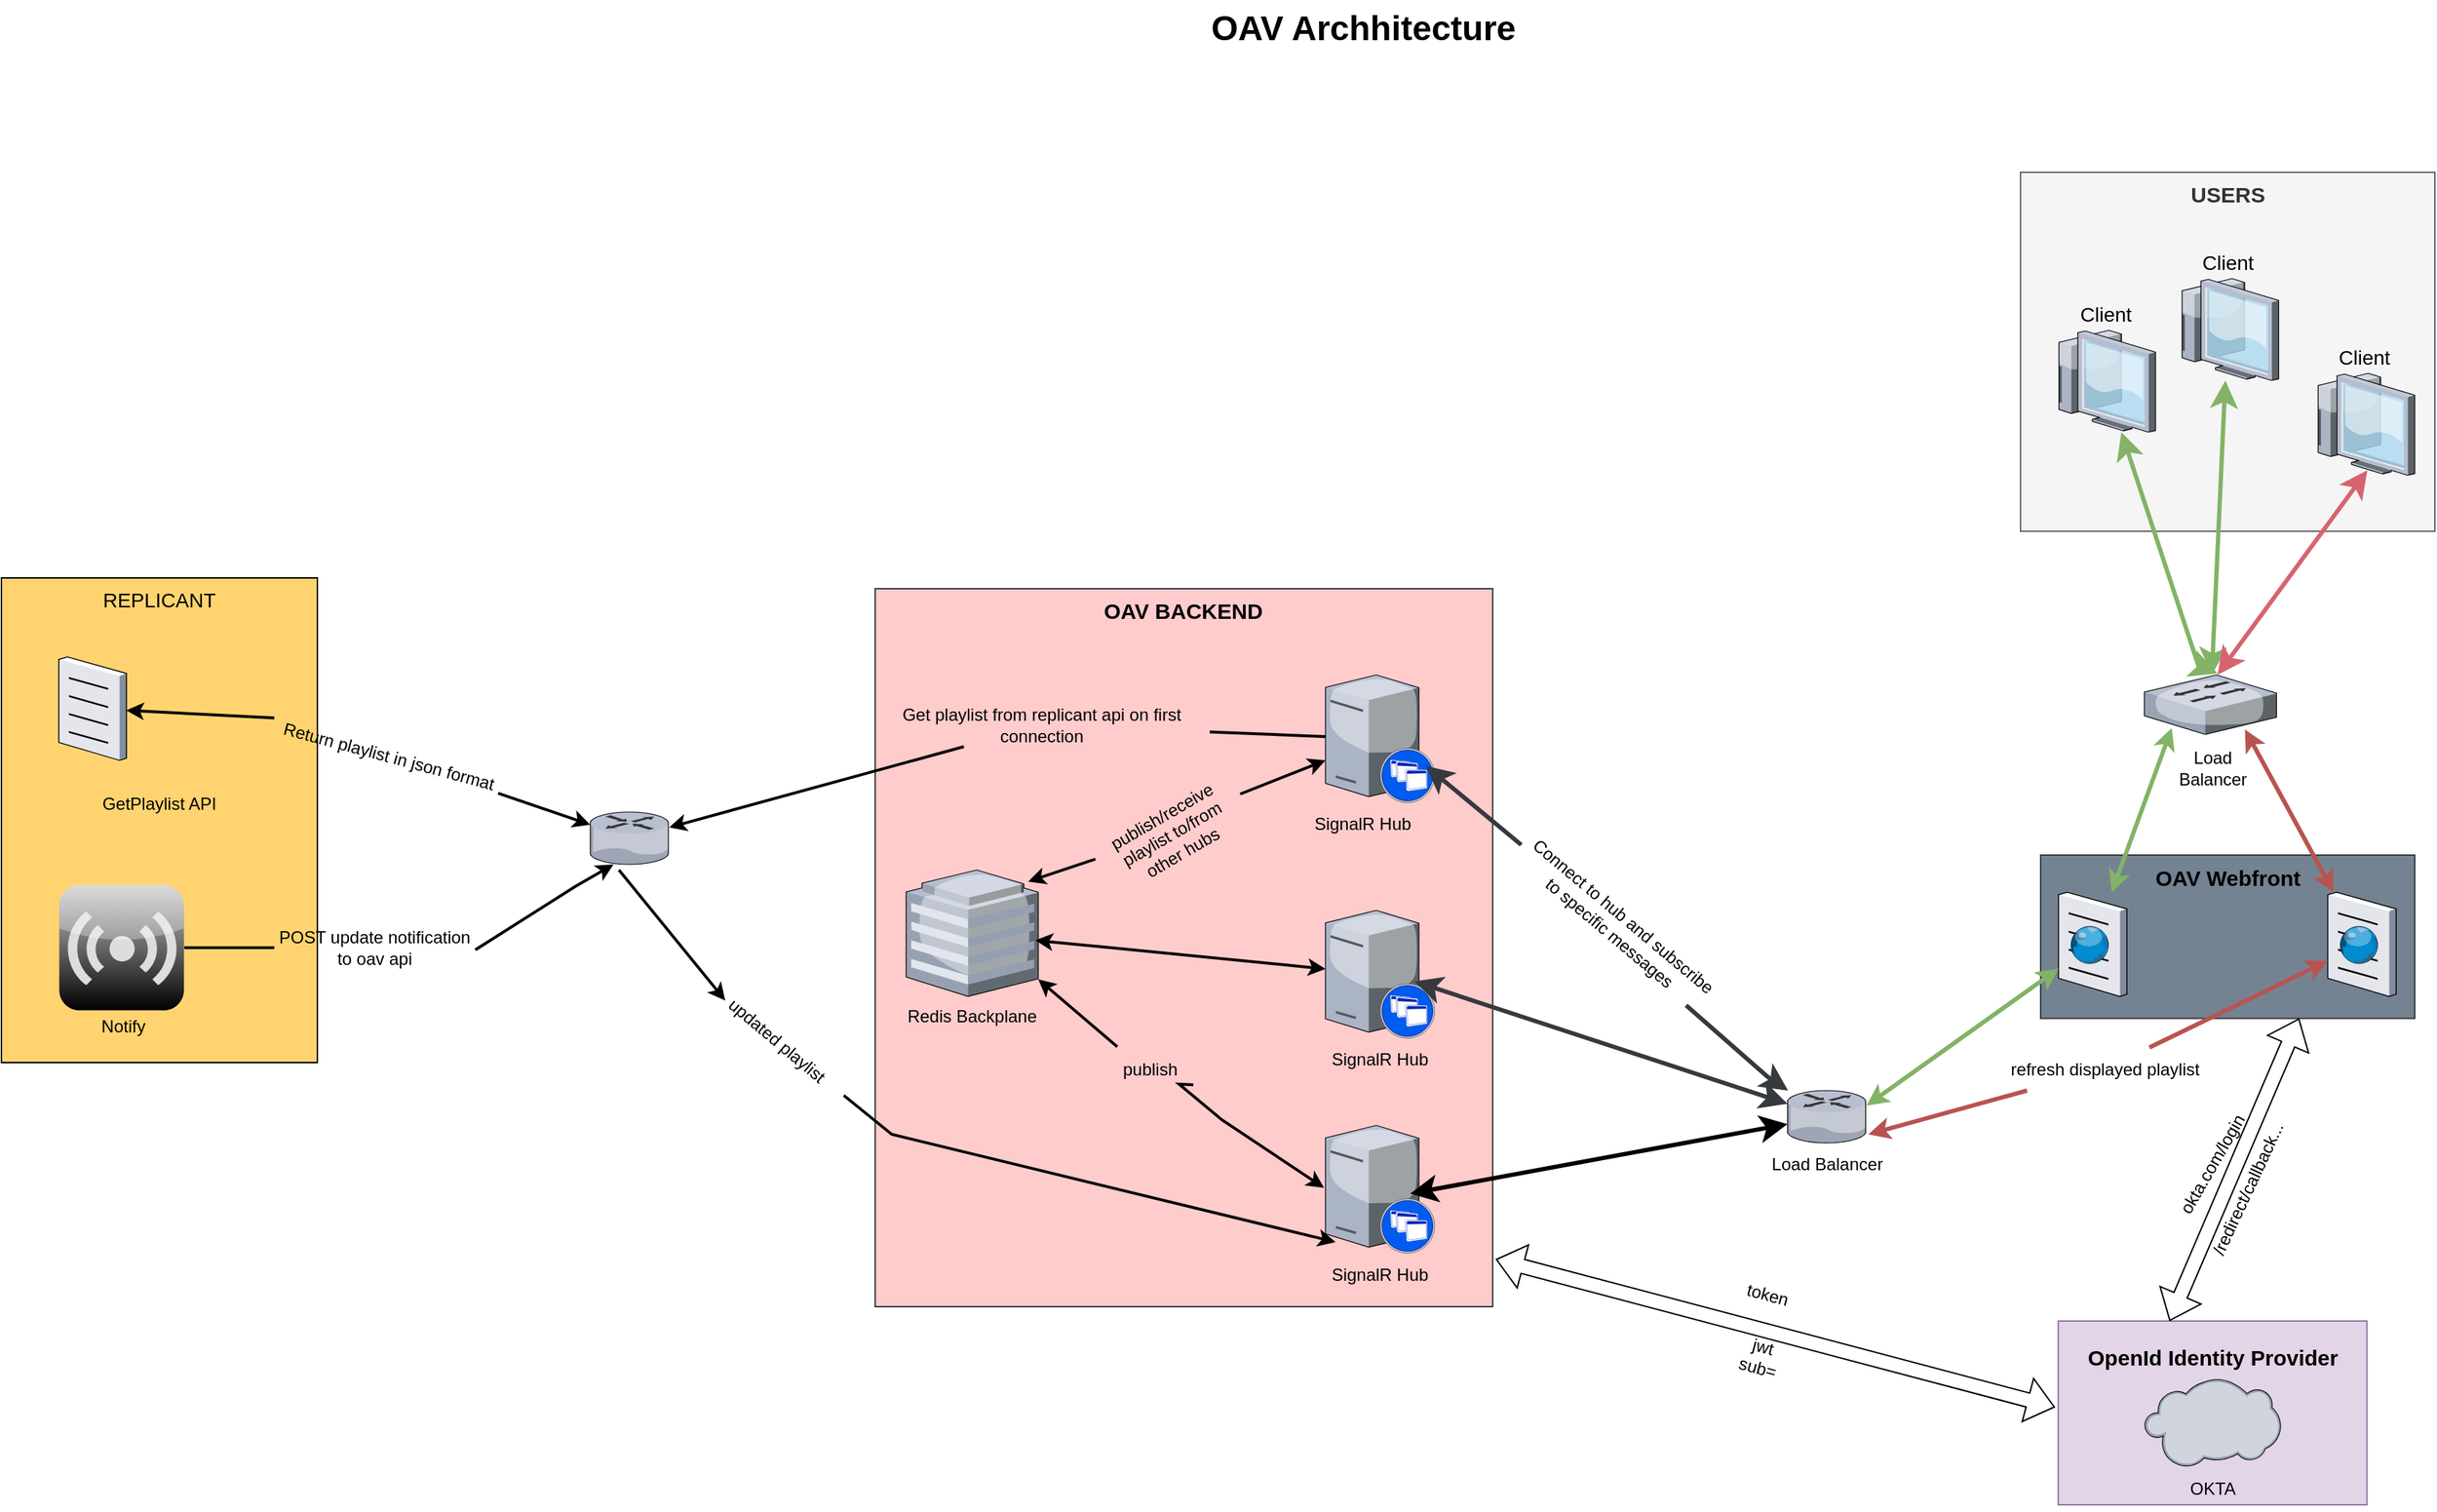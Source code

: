 <mxfile version="21.6.2" type="github">
  <diagram id="GdToFJS7DiwB8CieTuuj" name="Page-1">
    <mxGraphModel dx="2954" dy="1157" grid="1" gridSize="10" guides="1" tooltips="1" connect="1" arrows="1" fold="1" page="1" pageScale="1.5" pageWidth="1169" pageHeight="826" background="none" math="0" shadow="0">
      <root>
        <mxCell id="0" style=";html=1;" />
        <mxCell id="1" style=";html=1;" parent="0" />
        <mxCell id="6a7d8f32e03d9370-61" value="&lt;font size=&quot;1&quot;&gt;&lt;b&gt;&lt;font style=&quot;font-size: 15px;&quot;&gt;USERS&lt;/font&gt;&lt;/b&gt;&lt;/font&gt;" style="whiteSpace=wrap;html=1;fillColor=#f5f5f5;fontSize=14;strokeColor=#666666;verticalAlign=top;fontColor=#333333;" parent="1" vertex="1">
          <mxGeometry x="1756" y="180" width="288.5" height="250" as="geometry" />
        </mxCell>
        <mxCell id="6a7d8f32e03d9370-60" value="&lt;font size=&quot;1&quot;&gt;&lt;b&gt;&lt;font style=&quot;font-size: 15px;&quot;&gt;OAV Webfront&lt;/font&gt;&lt;/b&gt;&lt;/font&gt;" style="whiteSpace=wrap;html=1;fontSize=14;verticalAlign=top;fillColor=#748391;strokeColor=#36393d;" parent="1" vertex="1">
          <mxGeometry x="1770" y="655.5" width="260.5" height="113.75" as="geometry" />
        </mxCell>
        <mxCell id="6a7d8f32e03d9370-59" value="&lt;font style=&quot;font-size: 15px;&quot;&gt;&lt;b&gt;OAV BACKEND&lt;/b&gt;&lt;/font&gt;" style="whiteSpace=wrap;html=1;fillColor=#ffcccc;fontSize=14;strokeColor=#36393d;verticalAlign=top;strokeWidth=1;" parent="1" vertex="1">
          <mxGeometry x="958.42" y="470" width="430" height="500" as="geometry" />
        </mxCell>
        <mxCell id="6a7d8f32e03d9370-57" value="REPLICANT" style="whiteSpace=wrap;html=1;fillColor=#FFD470;gradientColor=none;fontSize=14;strokeColor=default;verticalAlign=top;" parent="1" vertex="1">
          <mxGeometry x="350" y="462.5" width="220" height="337.5" as="geometry" />
        </mxCell>
        <mxCell id="6a7d8f32e03d9370-10" value="" style="verticalLabelPosition=bottom;aspect=fixed;html=1;verticalAlign=top;strokeColor=none;shape=mxgraph.citrix.xenapp_server;fillColor=#66B2FF;gradientColor=#0066CC;fontSize=14;" parent="1" vertex="1">
          <mxGeometry x="1272" y="843.75" width="76" height="89" as="geometry" />
        </mxCell>
        <mxCell id="6a7d8f32e03d9370-11" value="" style="verticalLabelPosition=bottom;aspect=fixed;html=1;verticalAlign=top;strokeColor=none;shape=mxgraph.citrix.xenapp_server;fillColor=#66B2FF;gradientColor=#0066CC;fontSize=14;" parent="1" vertex="1">
          <mxGeometry x="1272" y="694" width="76" height="89" as="geometry" />
        </mxCell>
        <mxCell id="6a7d8f32e03d9370-12" value="" style="verticalLabelPosition=bottom;aspect=fixed;html=1;verticalAlign=top;strokeColor=none;shape=mxgraph.citrix.xenapp_server;fillColor=#66B2FF;gradientColor=#0066CC;fontSize=14;" parent="1" vertex="1">
          <mxGeometry x="1272" y="530" width="76" height="89" as="geometry" />
        </mxCell>
        <mxCell id="6a7d8f32e03d9370-13" value="" style="verticalLabelPosition=bottom;aspect=fixed;html=1;verticalAlign=top;strokeColor=none;shape=mxgraph.citrix.router;fillColor=#66B2FF;gradientColor=#0066CC;fontSize=14;" parent="1" vertex="1">
          <mxGeometry x="1593.75" y="819.5" width="55" height="36.5" as="geometry" />
        </mxCell>
        <mxCell id="6a7d8f32e03d9370-44" style="edgeStyle=none;rounded=0;html=1;startSize=10;endSize=10;jettySize=auto;orthogonalLoop=1;fontSize=14;endArrow=classic;endFill=1;strokeWidth=3;exitX=0.921;exitY=0.713;exitDx=0;exitDy=0;exitPerimeter=0;startArrow=none;startFill=0;fillColor=#cce5ff;strokeColor=#36393d;" parent="1" source="tqMdSsXaVdP0iYTyS-ye-71" target="6a7d8f32e03d9370-13" edge="1">
          <mxGeometry relative="1" as="geometry">
            <mxPoint x="1255" y="558.243" as="sourcePoint" />
            <Array as="points">
              <mxPoint x="1580" y="810" />
            </Array>
          </mxGeometry>
        </mxCell>
        <mxCell id="6a7d8f32e03d9370-45" style="edgeStyle=none;rounded=0;html=1;startSize=10;endSize=10;jettySize=auto;orthogonalLoop=1;fontSize=14;endArrow=classic;endFill=1;strokeWidth=3;exitX=0.816;exitY=0.556;exitDx=0;exitDy=0;exitPerimeter=0;fillColor=#cdeb8b;strokeColor=#36393d;startArrow=classic;startFill=1;" parent="1" source="6a7d8f32e03d9370-11" target="6a7d8f32e03d9370-13" edge="1">
          <mxGeometry relative="1" as="geometry">
            <mxPoint x="1255" y="706.059" as="sourcePoint" />
          </mxGeometry>
        </mxCell>
        <mxCell id="6a7d8f32e03d9370-46" style="edgeStyle=none;rounded=0;html=1;startSize=10;endSize=10;jettySize=auto;orthogonalLoop=1;fontSize=14;endArrow=classic;endFill=1;strokeWidth=3;exitX=0.776;exitY=0.534;exitDx=0;exitDy=0;exitPerimeter=0;startArrow=classic;startFill=1;" parent="1" source="6a7d8f32e03d9370-10" target="6a7d8f32e03d9370-13" edge="1">
          <mxGeometry relative="1" as="geometry">
            <mxPoint x="1255" y="854" as="sourcePoint" />
          </mxGeometry>
        </mxCell>
        <mxCell id="6a7d8f32e03d9370-24" value="" style="verticalLabelPosition=bottom;aspect=fixed;html=1;verticalAlign=top;strokeColor=none;shape=mxgraph.citrix.hq_enterprise;fillColor=#66B2FF;gradientColor=#0066CC;fontSize=14;" parent="1" vertex="1">
          <mxGeometry x="980" y="665.88" width="92" height="88" as="geometry" />
        </mxCell>
        <mxCell id="6a7d8f32e03d9370-53" style="edgeStyle=none;rounded=0;html=1;startSize=10;endSize=10;jettySize=auto;orthogonalLoop=1;fontSize=14;endArrow=classic;endFill=1;strokeWidth=3;exitX=0.554;exitY=-0.024;exitDx=0;exitDy=0;exitPerimeter=0;startArrow=classic;startFill=1;fillColor=#d5e8d4;strokeColor=#82b366;" parent="1" source="6a7d8f32e03d9370-26" target="6a7d8f32e03d9370-29" edge="1">
          <mxGeometry relative="1" as="geometry">
            <Array as="points">
              <mxPoint x="1880" y="524" />
            </Array>
          </mxGeometry>
        </mxCell>
        <mxCell id="6a7d8f32e03d9370-54" style="edgeStyle=none;rounded=0;html=1;startSize=10;endSize=10;jettySize=auto;orthogonalLoop=1;fontSize=14;endArrow=classic;endFill=1;strokeWidth=3;startArrow=classic;startFill=1;fillColor=#d5e8d4;strokeColor=#82b366;" parent="1" source="6a7d8f32e03d9370-26" target="6a7d8f32e03d9370-28" edge="1">
          <mxGeometry relative="1" as="geometry" />
        </mxCell>
        <mxCell id="6a7d8f32e03d9370-55" style="edgeStyle=none;rounded=0;html=1;startSize=10;endSize=10;jettySize=auto;orthogonalLoop=1;fontSize=14;endArrow=classic;endFill=1;strokeWidth=3;exitX=0.554;exitY=0;exitDx=0;exitDy=0;exitPerimeter=0;entryX=0.535;entryY=0.951;entryDx=0;entryDy=0;entryPerimeter=0;startArrow=classic;startFill=1;fillColor=#ffcd28;gradientColor=#ffa500;strokeColor=#D7636F;" parent="1" source="6a7d8f32e03d9370-26" target="6a7d8f32e03d9370-27" edge="1">
          <mxGeometry relative="1" as="geometry" />
        </mxCell>
        <mxCell id="6a7d8f32e03d9370-26" value="" style="verticalLabelPosition=bottom;aspect=fixed;html=1;verticalAlign=top;strokeColor=none;shape=mxgraph.citrix.switch;fillColor=#66B2FF;gradientColor=#0066CC;fontSize=14;" parent="1" vertex="1">
          <mxGeometry x="1842.25" y="530" width="92" height="41.5" as="geometry" />
        </mxCell>
        <mxCell id="6a7d8f32e03d9370-27" value="Client" style="verticalLabelPosition=top;aspect=fixed;html=1;verticalAlign=bottom;strokeColor=none;shape=mxgraph.citrix.thin_client;fillColor=#66B2FF;gradientColor=#0066CC;fontSize=14;labelPosition=center;align=center;" parent="1" vertex="1">
          <mxGeometry x="1959.5" y="320" width="71" height="71" as="geometry" />
        </mxCell>
        <mxCell id="6a7d8f32e03d9370-28" value="Client" style="verticalLabelPosition=top;aspect=fixed;html=1;verticalAlign=bottom;strokeColor=none;shape=mxgraph.citrix.thin_client;fillColor=#66B2FF;gradientColor=#0066CC;fontSize=14;labelPosition=center;align=center;" parent="1" vertex="1">
          <mxGeometry x="1864.75" y="254" width="71" height="71" as="geometry" />
        </mxCell>
        <mxCell id="6a7d8f32e03d9370-29" value="Client" style="verticalLabelPosition=top;aspect=fixed;html=1;verticalAlign=bottom;strokeColor=none;shape=mxgraph.citrix.thin_client;fillColor=#66B2FF;gradientColor=#0066CC;fontSize=14;labelPosition=center;align=center;" parent="1" vertex="1">
          <mxGeometry x="1779" y="290" width="71" height="71" as="geometry" />
        </mxCell>
        <mxCell id="6a7d8f32e03d9370-62" value="OAV Archhitecture" style="text;strokeColor=none;fillColor=none;html=1;fontSize=24;fontStyle=1;verticalAlign=middle;align=center;" parent="1" vertex="1">
          <mxGeometry x="867.5" y="60" width="861" height="40" as="geometry" />
        </mxCell>
        <mxCell id="tqMdSsXaVdP0iYTyS-ye-9" value="Load Balancer" style="text;html=1;strokeColor=none;fillColor=none;align=center;verticalAlign=middle;whiteSpace=wrap;rounded=0;" parent="1" vertex="1">
          <mxGeometry x="1859.75" y="580" width="60" height="30" as="geometry" />
        </mxCell>
        <mxCell id="tqMdSsXaVdP0iYTyS-ye-10" value="" style="verticalLabelPosition=bottom;sketch=0;aspect=fixed;html=1;verticalAlign=top;strokeColor=none;align=center;outlineConnect=0;shape=mxgraph.citrix.browser;" parent="1" vertex="1">
          <mxGeometry x="1782.5" y="681.38" width="47.5" height="72.5" as="geometry" />
        </mxCell>
        <mxCell id="tqMdSsXaVdP0iYTyS-ye-11" value="" style="verticalLabelPosition=bottom;sketch=0;aspect=fixed;html=1;verticalAlign=top;strokeColor=none;align=center;outlineConnect=0;shape=mxgraph.citrix.browser;" parent="1" vertex="1">
          <mxGeometry x="1970" y="681.38" width="47.5" height="72.5" as="geometry" />
        </mxCell>
        <mxCell id="tqMdSsXaVdP0iYTyS-ye-15" value="" style="endArrow=classic;html=1;rounded=0;fontSize=14;entryX=0.207;entryY=0.892;entryDx=0;entryDy=0;entryPerimeter=0;fontStyle=0;strokeWidth=3;startArrow=classic;startFill=1;endFill=1;fillColor=#d5e8d4;strokeColor=#82b366;" parent="1" source="tqMdSsXaVdP0iYTyS-ye-10" target="6a7d8f32e03d9370-26" edge="1">
          <mxGeometry width="50" height="50" relative="1" as="geometry">
            <mxPoint x="1840" y="640" as="sourcePoint" />
            <mxPoint x="1787.5" y="573" as="targetPoint" />
          </mxGeometry>
        </mxCell>
        <mxCell id="tqMdSsXaVdP0iYTyS-ye-21" value="" style="endArrow=classic;html=1;rounded=0;fontSize=14;entryX=0.761;entryY=0.916;entryDx=0;entryDy=0;entryPerimeter=0;fontStyle=0;strokeWidth=3;startArrow=classic;startFill=1;endFill=1;fillColor=#f8cecc;strokeColor=#b85450;" parent="1" source="tqMdSsXaVdP0iYTyS-ye-11" target="6a7d8f32e03d9370-26" edge="1">
          <mxGeometry width="50" height="50" relative="1" as="geometry">
            <mxPoint x="2060" y="600" as="sourcePoint" />
            <mxPoint x="1950" y="530" as="targetPoint" />
          </mxGeometry>
        </mxCell>
        <mxCell id="tqMdSsXaVdP0iYTyS-ye-24" value="Load Balancer" style="text;html=1;strokeColor=none;fillColor=none;align=center;verticalAlign=middle;whiteSpace=wrap;rounded=0;" parent="1" vertex="1">
          <mxGeometry x="1570" y="861" width="102.5" height="20" as="geometry" />
        </mxCell>
        <mxCell id="tqMdSsXaVdP0iYTyS-ye-28" value="" style="rounded=0;whiteSpace=wrap;html=1;fillColor=#e1d5e7;strokeColor=#9673a6;" parent="1" vertex="1">
          <mxGeometry x="1782.25" y="980" width="215" height="128" as="geometry" />
        </mxCell>
        <mxCell id="tqMdSsXaVdP0iYTyS-ye-29" value="&lt;font style=&quot;font-size: 15px;&quot;&gt;&lt;b&gt;OpenId Identity Provider &lt;/b&gt;&lt;/font&gt;" style="text;html=1;strokeColor=none;fillColor=none;align=center;verticalAlign=middle;whiteSpace=wrap;rounded=0;" parent="1" vertex="1">
          <mxGeometry x="1799.75" y="990" width="180" height="30" as="geometry" />
        </mxCell>
        <mxCell id="tqMdSsXaVdP0iYTyS-ye-30" value="" style="verticalLabelPosition=bottom;sketch=0;aspect=fixed;html=1;verticalAlign=top;strokeColor=none;align=center;outlineConnect=0;shape=mxgraph.citrix.cloud;" parent="1" vertex="1">
          <mxGeometry x="1842.25" y="1020" width="95" height="62" as="geometry" />
        </mxCell>
        <mxCell id="tqMdSsXaVdP0iYTyS-ye-31" value="OKTA" style="text;html=1;strokeColor=none;fillColor=none;align=center;verticalAlign=middle;whiteSpace=wrap;rounded=0;" parent="1" vertex="1">
          <mxGeometry x="1859.75" y="1082" width="60" height="30" as="geometry" />
        </mxCell>
        <mxCell id="tqMdSsXaVdP0iYTyS-ye-32" value="" style="shape=flexArrow;endArrow=classic;startArrow=classic;html=1;rounded=0;entryX=0.5;entryY=1;entryDx=0;entryDy=0;" parent="1" edge="1">
          <mxGeometry width="100" height="100" relative="1" as="geometry">
            <mxPoint x="1859.75" y="980" as="sourcePoint" />
            <mxPoint x="1950" y="769.25" as="targetPoint" />
            <Array as="points" />
          </mxGeometry>
        </mxCell>
        <mxCell id="tqMdSsXaVdP0iYTyS-ye-34" value="okta.com/login" style="text;html=1;strokeColor=none;fillColor=none;align=center;verticalAlign=middle;whiteSpace=wrap;rounded=0;rotation=-60;" parent="1" vertex="1">
          <mxGeometry x="1859.75" y="856" width="60" height="30" as="geometry" />
        </mxCell>
        <mxCell id="tqMdSsXaVdP0iYTyS-ye-35" value="&lt;div&gt;/redirect/callback...&lt;/div&gt;" style="text;html=1;strokeColor=none;fillColor=none;align=center;verticalAlign=middle;whiteSpace=wrap;rounded=0;rotation=-65;" parent="1" vertex="1">
          <mxGeometry x="1859.75" y="880" width="110" height="16.5" as="geometry" />
        </mxCell>
        <mxCell id="tqMdSsXaVdP0iYTyS-ye-37" value="&lt;div&gt;token&lt;/div&gt;" style="text;html=1;strokeColor=none;fillColor=none;align=center;verticalAlign=middle;whiteSpace=wrap;rounded=0;rotation=15;" parent="1" vertex="1">
          <mxGeometry x="1550" y="947" width="60" height="30" as="geometry" />
        </mxCell>
        <mxCell id="tqMdSsXaVdP0iYTyS-ye-38" value="&lt;div&gt;jwt&lt;br&gt;sub=&lt;/div&gt;" style="text;html=1;strokeColor=none;fillColor=none;align=center;verticalAlign=middle;whiteSpace=wrap;rounded=0;rotation=15;" parent="1" vertex="1">
          <mxGeometry x="1540" y="990" width="70" height="30" as="geometry" />
        </mxCell>
        <mxCell id="tqMdSsXaVdP0iYTyS-ye-51" value="" style="endArrow=classic;html=1;rounded=0;strokeWidth=3;startArrow=classic;startFill=1;endFill=1;fillColor=#d5e8d4;strokeColor=#82b366;" parent="1" target="tqMdSsXaVdP0iYTyS-ye-10" edge="1">
          <mxGeometry width="50" height="50" relative="1" as="geometry">
            <mxPoint x="1648.75" y="830" as="sourcePoint" />
            <mxPoint x="1698.75" y="780" as="targetPoint" />
          </mxGeometry>
        </mxCell>
        <mxCell id="tqMdSsXaVdP0iYTyS-ye-52" value="" style="endArrow=classic;html=1;rounded=0;strokeWidth=3;startArrow=none;startFill=0;endFill=1;fillColor=#f8cecc;strokeColor=#b85450;" parent="1" source="tqMdSsXaVdP0iYTyS-ye-93" target="tqMdSsXaVdP0iYTyS-ye-11" edge="1">
          <mxGeometry width="50" height="50" relative="1" as="geometry">
            <mxPoint x="1650" y="850" as="sourcePoint" />
            <mxPoint x="1720" y="819.5" as="targetPoint" />
          </mxGeometry>
        </mxCell>
        <mxCell id="tqMdSsXaVdP0iYTyS-ye-54" value="" style="endArrow=classic;startArrow=none;html=1;rounded=0;exitX=1;exitY=0.5;exitDx=0;exitDy=0;strokeWidth=2;startFill=0;" parent="1" source="tqMdSsXaVdP0iYTyS-ye-83" target="6a7d8f32e03d9370-12" edge="1">
          <mxGeometry width="50" height="50" relative="1" as="geometry">
            <mxPoint x="1064" y="718.5" as="sourcePoint" />
            <mxPoint x="1114" y="668.5" as="targetPoint" />
            <Array as="points" />
          </mxGeometry>
        </mxCell>
        <mxCell id="tqMdSsXaVdP0iYTyS-ye-56" value="" style="endArrow=classic;startArrow=classic;html=1;rounded=0;strokeWidth=2;exitX=0.978;exitY=0.557;exitDx=0;exitDy=0;exitPerimeter=0;" parent="1" source="6a7d8f32e03d9370-24" target="6a7d8f32e03d9370-11" edge="1">
          <mxGeometry width="50" height="50" relative="1" as="geometry">
            <mxPoint x="1086" y="754.38" as="sourcePoint" />
            <mxPoint x="1136" y="704.38" as="targetPoint" />
          </mxGeometry>
        </mxCell>
        <mxCell id="tqMdSsXaVdP0iYTyS-ye-57" value="" style="endArrow=classic;startArrow=none;html=1;rounded=0;entryX=-0.013;entryY=0.489;entryDx=0;entryDy=0;entryPerimeter=0;exitX=1;exitY=0.865;exitDx=0;exitDy=0;exitPerimeter=0;strokeWidth=2;startFill=0;" parent="1" source="tqMdSsXaVdP0iYTyS-ye-100" target="6a7d8f32e03d9370-10" edge="1">
          <mxGeometry width="50" height="50" relative="1" as="geometry">
            <mxPoint x="1096" y="764.38" as="sourcePoint" />
            <mxPoint x="1282" y="751.5" as="targetPoint" />
            <Array as="points">
              <mxPoint x="1170" y="815" />
              <mxPoint x="1200" y="840" />
            </Array>
          </mxGeometry>
        </mxCell>
        <mxCell id="tqMdSsXaVdP0iYTyS-ye-60" value="SignalR Hub" style="text;html=1;strokeColor=none;fillColor=none;align=center;verticalAlign=middle;whiteSpace=wrap;rounded=0;" parent="1" vertex="1">
          <mxGeometry x="1248" y="619" width="100" height="30" as="geometry" />
        </mxCell>
        <mxCell id="tqMdSsXaVdP0iYTyS-ye-61" value="SignalR Hub" style="text;html=1;strokeColor=none;fillColor=none;align=center;verticalAlign=middle;whiteSpace=wrap;rounded=0;" parent="1" vertex="1">
          <mxGeometry x="1260" y="783" width="100" height="30" as="geometry" />
        </mxCell>
        <mxCell id="tqMdSsXaVdP0iYTyS-ye-62" value="SignalR Hub" style="text;html=1;strokeColor=none;fillColor=none;align=center;verticalAlign=middle;whiteSpace=wrap;rounded=0;" parent="1" vertex="1">
          <mxGeometry x="1260" y="932.75" width="100" height="30" as="geometry" />
        </mxCell>
        <mxCell id="tqMdSsXaVdP0iYTyS-ye-63" value="Redis Backplane" style="text;html=1;strokeColor=none;fillColor=none;align=center;verticalAlign=middle;whiteSpace=wrap;rounded=0;" parent="1" vertex="1">
          <mxGeometry x="971" y="753" width="110" height="30" as="geometry" />
        </mxCell>
        <mxCell id="tqMdSsXaVdP0iYTyS-ye-64" value="" style="shape=flexArrow;endArrow=classic;startArrow=classic;html=1;rounded=0;exitX=1.005;exitY=0.934;exitDx=0;exitDy=0;exitPerimeter=0;" parent="1" source="6a7d8f32e03d9370-59" edge="1">
          <mxGeometry width="100" height="100" relative="1" as="geometry">
            <mxPoint x="1493.75" y="1094" as="sourcePoint" />
            <mxPoint x="1780" y="1040" as="targetPoint" />
          </mxGeometry>
        </mxCell>
        <mxCell id="tqMdSsXaVdP0iYTyS-ye-70" value="" style="verticalLabelPosition=bottom;sketch=0;aspect=fixed;html=1;verticalAlign=top;strokeColor=none;align=center;outlineConnect=0;shape=mxgraph.citrix.router;" parent="1" vertex="1">
          <mxGeometry x="760" y="625.5" width="55" height="36.5" as="geometry" />
        </mxCell>
        <mxCell id="tqMdSsXaVdP0iYTyS-ye-72" value="" style="endArrow=classic;html=1;rounded=0;strokeWidth=2;" parent="1" source="tqMdSsXaVdP0iYTyS-ye-77" target="tqMdSsXaVdP0iYTyS-ye-70" edge="1">
          <mxGeometry width="50" height="50" relative="1" as="geometry">
            <mxPoint x="1148.5" y="571.5" as="sourcePoint" />
            <mxPoint x="1003.5" y="544.391" as="targetPoint" />
          </mxGeometry>
        </mxCell>
        <mxCell id="tqMdSsXaVdP0iYTyS-ye-74" value="" style="verticalLabelPosition=bottom;sketch=0;aspect=fixed;html=1;verticalAlign=top;strokeColor=none;align=center;outlineConnect=0;shape=mxgraph.citrix.document;" parent="1" vertex="1">
          <mxGeometry x="390" y="517.5" width="47" height="72" as="geometry" />
        </mxCell>
        <mxCell id="tqMdSsXaVdP0iYTyS-ye-75" value="" style="verticalLabelPosition=bottom;sketch=0;aspect=fixed;html=1;verticalAlign=top;strokeColor=none;align=center;outlineConnect=0;shape=mxgraph.citrix.role_repeater;fillColor=#CCCCCC;gradientColor=#000000;gradientDirection=south;" parent="1" vertex="1">
          <mxGeometry x="390" y="676.31" width="87.37" height="87.37" as="geometry" />
        </mxCell>
        <mxCell id="tqMdSsXaVdP0iYTyS-ye-76" value="" style="endArrow=classic;startArrow=none;html=1;rounded=0;endFill=1;startFill=0;strokeWidth=2;" parent="1" source="tqMdSsXaVdP0iYTyS-ye-86" target="tqMdSsXaVdP0iYTyS-ye-70" edge="1">
          <mxGeometry width="50" height="50" relative="1" as="geometry">
            <mxPoint x="540" y="586" as="sourcePoint" />
            <mxPoint x="590" y="536" as="targetPoint" />
            <Array as="points" />
          </mxGeometry>
        </mxCell>
        <mxCell id="tqMdSsXaVdP0iYTyS-ye-78" value="" style="endArrow=none;html=1;rounded=0;strokeWidth=2;endFill=0;" parent="1" source="6a7d8f32e03d9370-12" target="tqMdSsXaVdP0iYTyS-ye-77" edge="1">
          <mxGeometry width="50" height="50" relative="1" as="geometry">
            <mxPoint x="1272" y="574" as="sourcePoint" />
            <mxPoint x="795" y="568" as="targetPoint" />
          </mxGeometry>
        </mxCell>
        <mxCell id="tqMdSsXaVdP0iYTyS-ye-77" value="Get playlist from replicant api on first connection" style="text;html=1;strokeColor=none;fillColor=none;align=center;verticalAlign=middle;whiteSpace=wrap;rounded=0;" parent="1" vertex="1">
          <mxGeometry x="958.42" y="550" width="233" height="30" as="geometry" />
        </mxCell>
        <mxCell id="tqMdSsXaVdP0iYTyS-ye-79" value="" style="edgeStyle=none;rounded=0;html=1;startSize=10;endSize=10;jettySize=auto;orthogonalLoop=1;fontSize=14;endArrow=none;endFill=0;strokeWidth=3;exitX=0.921;exitY=0.713;exitDx=0;exitDy=0;exitPerimeter=0;startArrow=classic;startFill=1;fillColor=#cce5ff;strokeColor=#36393d;" parent="1" source="6a7d8f32e03d9370-12" target="tqMdSsXaVdP0iYTyS-ye-71" edge="1">
          <mxGeometry relative="1" as="geometry">
            <mxPoint x="1342" y="593" as="sourcePoint" />
            <mxPoint x="1600" y="820" as="targetPoint" />
          </mxGeometry>
        </mxCell>
        <mxCell id="tqMdSsXaVdP0iYTyS-ye-71" value="&lt;div&gt;Connect to hub and subscribe to specific messages&lt;/div&gt;" style="text;html=1;strokeColor=none;fillColor=none;align=center;verticalAlign=middle;whiteSpace=wrap;rounded=0;rotation=40;" parent="1" vertex="1">
          <mxGeometry x="1388.42" y="674.34" width="173.51" height="58.62" as="geometry" />
        </mxCell>
        <mxCell id="tqMdSsXaVdP0iYTyS-ye-81" value="Notify" style="text;html=1;strokeColor=none;fillColor=none;align=center;verticalAlign=middle;whiteSpace=wrap;rounded=0;" parent="1" vertex="1">
          <mxGeometry x="390" y="759.5" width="90" height="30" as="geometry" />
        </mxCell>
        <mxCell id="tqMdSsXaVdP0iYTyS-ye-82" value="&lt;div&gt;GetPlaylist API&lt;/div&gt;" style="text;html=1;strokeColor=none;fillColor=none;align=center;verticalAlign=middle;whiteSpace=wrap;rounded=0;" parent="1" vertex="1">
          <mxGeometry x="415" y="605" width="90" height="30" as="geometry" />
        </mxCell>
        <mxCell id="tqMdSsXaVdP0iYTyS-ye-84" value="" style="endArrow=none;startArrow=classic;html=1;rounded=0;exitX=0.924;exitY=0.092;exitDx=0;exitDy=0;exitPerimeter=0;strokeWidth=2;endFill=0;" parent="1" source="6a7d8f32e03d9370-24" target="tqMdSsXaVdP0iYTyS-ye-83" edge="1">
          <mxGeometry width="50" height="50" relative="1" as="geometry">
            <mxPoint x="1065" y="720" as="sourcePoint" />
            <mxPoint x="1272" y="615" as="targetPoint" />
            <Array as="points" />
          </mxGeometry>
        </mxCell>
        <mxCell id="tqMdSsXaVdP0iYTyS-ye-83" value="publish/receive playlist to/from other hubs" style="text;html=1;strokeColor=none;fillColor=none;align=center;verticalAlign=middle;whiteSpace=wrap;rounded=0;rotation=-30;" parent="1" vertex="1">
          <mxGeometry x="1110" y="625.5" width="110" height="30" as="geometry" />
        </mxCell>
        <mxCell id="tqMdSsXaVdP0iYTyS-ye-87" value="" style="endArrow=none;startArrow=classic;html=1;rounded=0;strokeWidth=2;endFill=0;" parent="1" source="tqMdSsXaVdP0iYTyS-ye-74" edge="1">
          <mxGeometry width="50" height="50" relative="1" as="geometry">
            <mxPoint x="484" y="557" as="sourcePoint" />
            <mxPoint x="540" y="560" as="targetPoint" />
            <Array as="points" />
          </mxGeometry>
        </mxCell>
        <mxCell id="tqMdSsXaVdP0iYTyS-ye-86" value="Return playlist in json format" style="text;html=1;strokeColor=none;fillColor=none;align=center;verticalAlign=middle;whiteSpace=wrap;rounded=0;rotation=15;" parent="1" vertex="1">
          <mxGeometry x="540" y="571.5" width="160" height="30" as="geometry" />
        </mxCell>
        <mxCell id="tqMdSsXaVdP0iYTyS-ye-89" value="" style="endArrow=classic;html=1;rounded=0;strokeWidth=2;exitX=1;exitY=0.5;exitDx=0;exitDy=0;" parent="1" edge="1">
          <mxGeometry width="50" height="50" relative="1" as="geometry">
            <mxPoint x="680.002" y="721.52" as="sourcePoint" />
            <mxPoint x="776.26" y="662.001" as="targetPoint" />
            <Array as="points">
              <mxPoint x="749.38" y="677.52" />
            </Array>
          </mxGeometry>
        </mxCell>
        <mxCell id="tqMdSsXaVdP0iYTyS-ye-91" value="" style="endArrow=none;html=1;rounded=0;entryX=0;entryY=0.5;entryDx=0;entryDy=0;strokeWidth=2;endFill=0;" parent="1" source="tqMdSsXaVdP0iYTyS-ye-75" target="tqMdSsXaVdP0iYTyS-ye-90" edge="1">
          <mxGeometry width="50" height="50" relative="1" as="geometry">
            <mxPoint x="503.69" y="712" as="sourcePoint" />
            <mxPoint x="765" y="583" as="targetPoint" />
            <Array as="points" />
          </mxGeometry>
        </mxCell>
        <mxCell id="tqMdSsXaVdP0iYTyS-ye-90" value="&lt;div&gt;POST update notification to oav api&lt;/div&gt;" style="text;html=1;strokeColor=none;fillColor=none;align=center;verticalAlign=middle;whiteSpace=wrap;rounded=0;rotation=0;" parent="1" vertex="1">
          <mxGeometry x="540" y="705" width="140" height="30" as="geometry" />
        </mxCell>
        <mxCell id="tqMdSsXaVdP0iYTyS-ye-94" value="" style="endArrow=none;html=1;rounded=0;strokeWidth=3;startArrow=classic;startFill=1;endFill=0;fillColor=#f8cecc;strokeColor=#b85450;" parent="1" target="tqMdSsXaVdP0iYTyS-ye-93" edge="1">
          <mxGeometry width="50" height="50" relative="1" as="geometry">
            <mxPoint x="1650" y="850" as="sourcePoint" />
            <mxPoint x="1970" y="727" as="targetPoint" />
          </mxGeometry>
        </mxCell>
        <mxCell id="tqMdSsXaVdP0iYTyS-ye-93" value="refresh displayed playlist" style="text;html=1;strokeColor=none;fillColor=none;align=center;verticalAlign=middle;whiteSpace=wrap;rounded=0;" parent="1" vertex="1">
          <mxGeometry x="1739.75" y="789.5" width="150.25" height="30" as="geometry" />
        </mxCell>
        <mxCell id="tqMdSsXaVdP0iYTyS-ye-101" value="" style="endArrow=none;startArrow=classic;html=1;rounded=0;entryX=0.117;entryY=-0.017;entryDx=0;entryDy=0;entryPerimeter=0;exitX=1;exitY=0.865;exitDx=0;exitDy=0;exitPerimeter=0;strokeWidth=2;endFill=0;" parent="1" source="6a7d8f32e03d9370-24" target="tqMdSsXaVdP0iYTyS-ye-100" edge="1">
          <mxGeometry width="50" height="50" relative="1" as="geometry">
            <mxPoint x="1072" y="742" as="sourcePoint" />
            <mxPoint x="1271" y="887" as="targetPoint" />
          </mxGeometry>
        </mxCell>
        <mxCell id="tqMdSsXaVdP0iYTyS-ye-100" value="publish" style="text;html=1;strokeColor=none;fillColor=none;align=center;verticalAlign=middle;whiteSpace=wrap;rounded=0;" parent="1" vertex="1">
          <mxGeometry x="1120" y="789.5" width="60" height="30" as="geometry" />
        </mxCell>
        <mxCell id="tqMdSsXaVdP0iYTyS-ye-104" value="" style="endArrow=classic;html=1;rounded=0;strokeWidth=2;entryX=0.092;entryY=0.913;entryDx=0;entryDy=0;entryPerimeter=0;" parent="1" source="tqMdSsXaVdP0iYTyS-ye-107" target="6a7d8f32e03d9370-10" edge="1">
          <mxGeometry width="50" height="50" relative="1" as="geometry">
            <mxPoint x="830" y="888" as="sourcePoint" />
            <mxPoint x="900" y="890" as="targetPoint" />
            <Array as="points">
              <mxPoint x="970" y="850" />
            </Array>
          </mxGeometry>
        </mxCell>
        <mxCell id="tqMdSsXaVdP0iYTyS-ye-106" value="" style="endArrow=classic;html=1;rounded=0;strokeWidth=2;entryX=0;entryY=0.5;entryDx=0;entryDy=0;" parent="1" edge="1">
          <mxGeometry width="50" height="50" relative="1" as="geometry">
            <mxPoint x="780" y="665.879" as="sourcePoint" />
            <mxPoint x="854.037" y="756.813" as="targetPoint" />
            <Array as="points" />
          </mxGeometry>
        </mxCell>
        <mxCell id="tqMdSsXaVdP0iYTyS-ye-107" value="&lt;div&gt;updated playlist&lt;/div&gt;" style="text;html=1;strokeColor=none;fillColor=none;align=center;verticalAlign=middle;whiteSpace=wrap;rounded=0;rotation=40;" parent="1" vertex="1">
          <mxGeometry x="830" y="770" width="120" height="30" as="geometry" />
        </mxCell>
      </root>
    </mxGraphModel>
  </diagram>
</mxfile>
